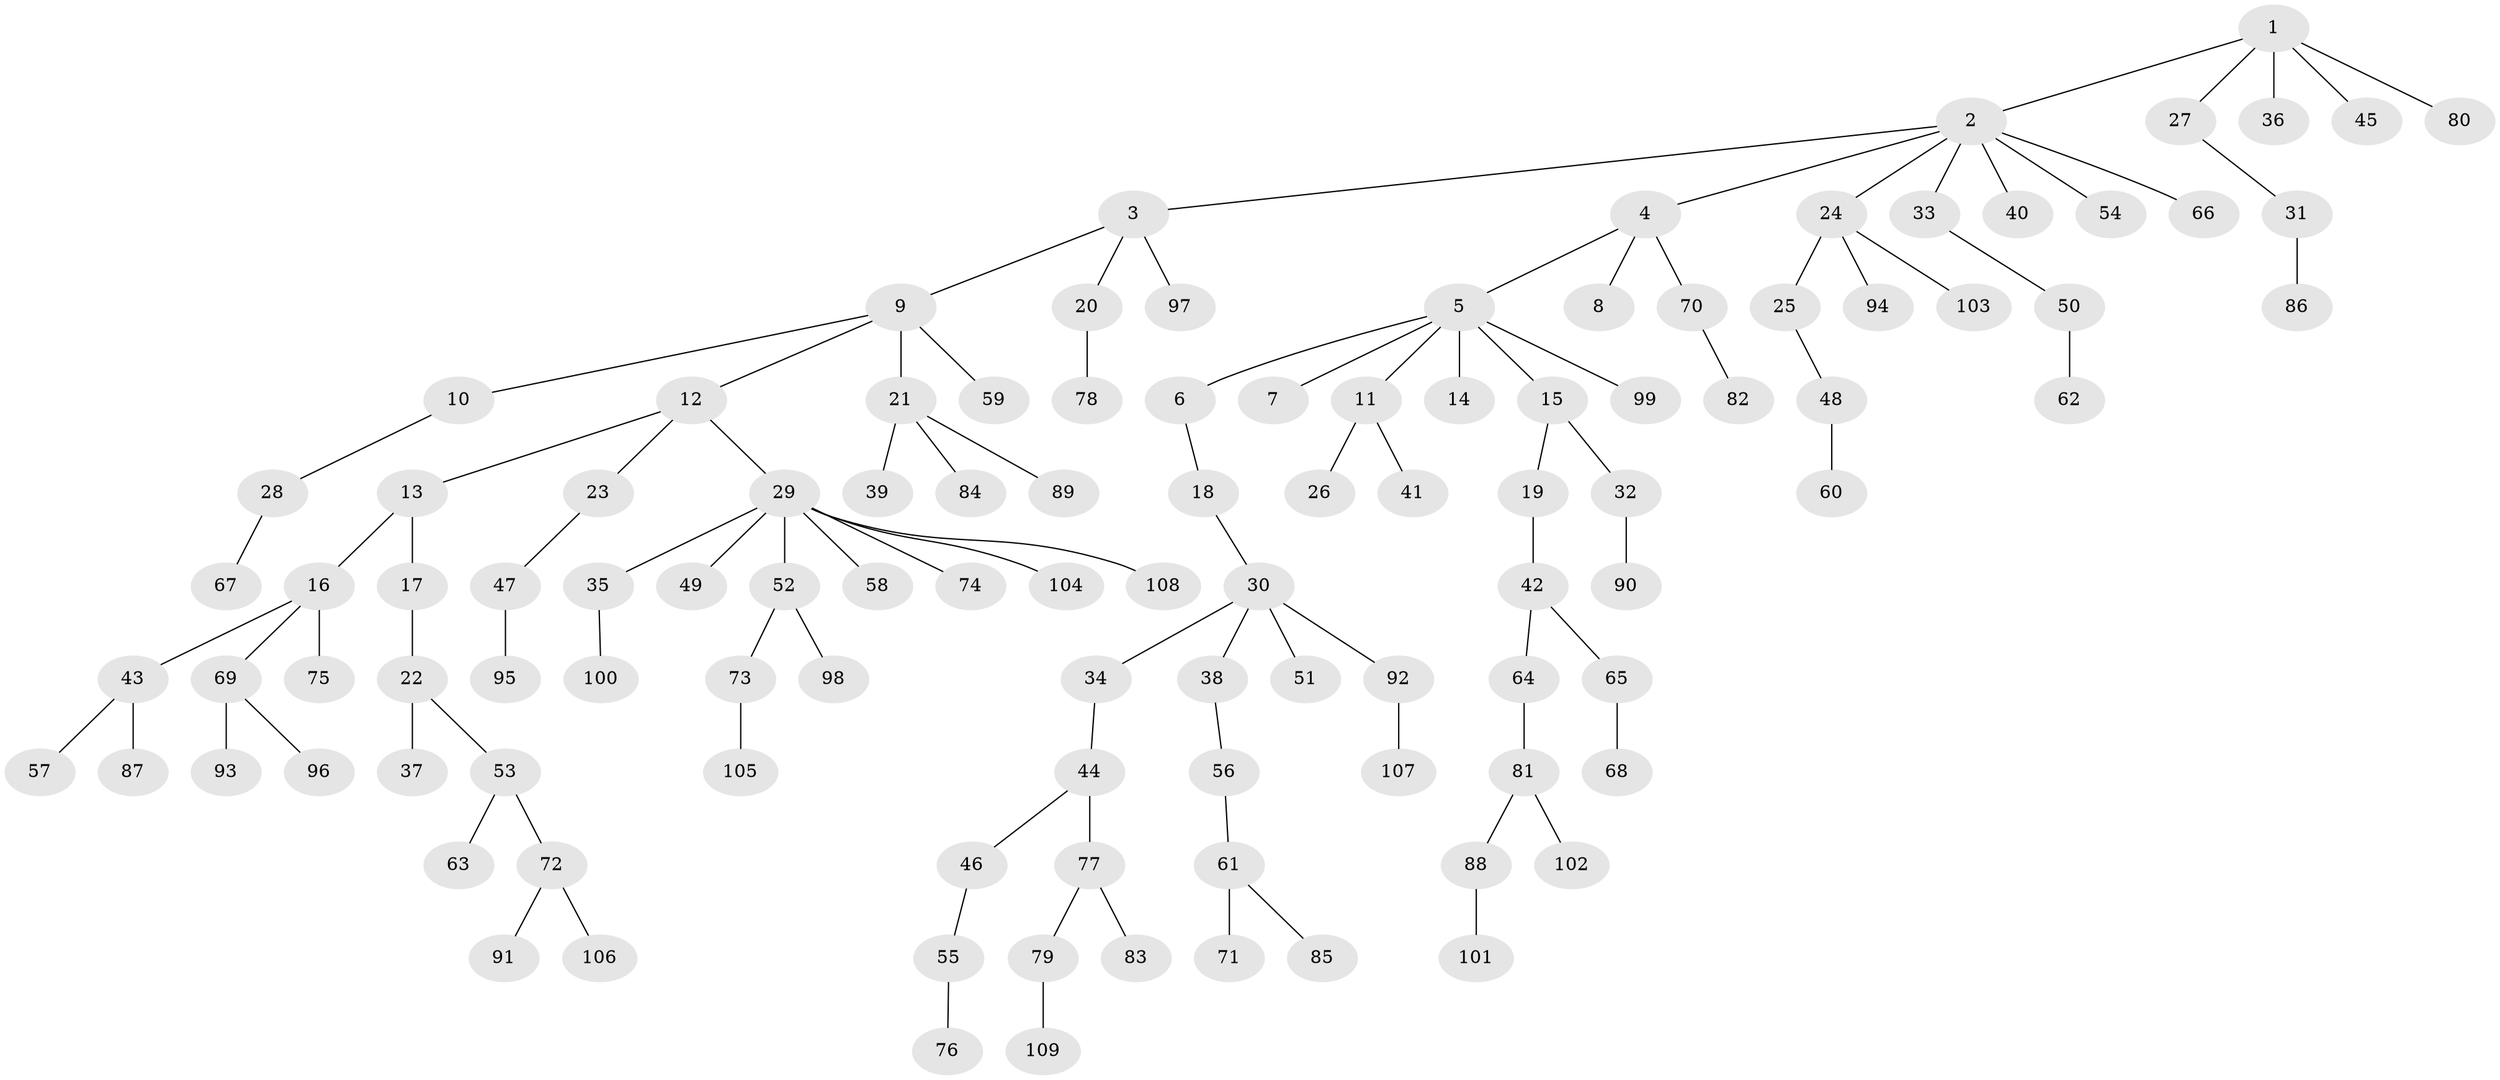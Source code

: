 // Generated by graph-tools (version 1.1) at 2025/02/03/09/25 03:02:22]
// undirected, 109 vertices, 108 edges
graph export_dot {
graph [start="1"]
  node [color=gray90,style=filled];
  1;
  2;
  3;
  4;
  5;
  6;
  7;
  8;
  9;
  10;
  11;
  12;
  13;
  14;
  15;
  16;
  17;
  18;
  19;
  20;
  21;
  22;
  23;
  24;
  25;
  26;
  27;
  28;
  29;
  30;
  31;
  32;
  33;
  34;
  35;
  36;
  37;
  38;
  39;
  40;
  41;
  42;
  43;
  44;
  45;
  46;
  47;
  48;
  49;
  50;
  51;
  52;
  53;
  54;
  55;
  56;
  57;
  58;
  59;
  60;
  61;
  62;
  63;
  64;
  65;
  66;
  67;
  68;
  69;
  70;
  71;
  72;
  73;
  74;
  75;
  76;
  77;
  78;
  79;
  80;
  81;
  82;
  83;
  84;
  85;
  86;
  87;
  88;
  89;
  90;
  91;
  92;
  93;
  94;
  95;
  96;
  97;
  98;
  99;
  100;
  101;
  102;
  103;
  104;
  105;
  106;
  107;
  108;
  109;
  1 -- 2;
  1 -- 27;
  1 -- 36;
  1 -- 45;
  1 -- 80;
  2 -- 3;
  2 -- 4;
  2 -- 24;
  2 -- 33;
  2 -- 40;
  2 -- 54;
  2 -- 66;
  3 -- 9;
  3 -- 20;
  3 -- 97;
  4 -- 5;
  4 -- 8;
  4 -- 70;
  5 -- 6;
  5 -- 7;
  5 -- 11;
  5 -- 14;
  5 -- 15;
  5 -- 99;
  6 -- 18;
  9 -- 10;
  9 -- 12;
  9 -- 21;
  9 -- 59;
  10 -- 28;
  11 -- 26;
  11 -- 41;
  12 -- 13;
  12 -- 23;
  12 -- 29;
  13 -- 16;
  13 -- 17;
  15 -- 19;
  15 -- 32;
  16 -- 43;
  16 -- 69;
  16 -- 75;
  17 -- 22;
  18 -- 30;
  19 -- 42;
  20 -- 78;
  21 -- 39;
  21 -- 84;
  21 -- 89;
  22 -- 37;
  22 -- 53;
  23 -- 47;
  24 -- 25;
  24 -- 94;
  24 -- 103;
  25 -- 48;
  27 -- 31;
  28 -- 67;
  29 -- 35;
  29 -- 49;
  29 -- 52;
  29 -- 58;
  29 -- 74;
  29 -- 104;
  29 -- 108;
  30 -- 34;
  30 -- 38;
  30 -- 51;
  30 -- 92;
  31 -- 86;
  32 -- 90;
  33 -- 50;
  34 -- 44;
  35 -- 100;
  38 -- 56;
  42 -- 64;
  42 -- 65;
  43 -- 57;
  43 -- 87;
  44 -- 46;
  44 -- 77;
  46 -- 55;
  47 -- 95;
  48 -- 60;
  50 -- 62;
  52 -- 73;
  52 -- 98;
  53 -- 63;
  53 -- 72;
  55 -- 76;
  56 -- 61;
  61 -- 71;
  61 -- 85;
  64 -- 81;
  65 -- 68;
  69 -- 93;
  69 -- 96;
  70 -- 82;
  72 -- 91;
  72 -- 106;
  73 -- 105;
  77 -- 79;
  77 -- 83;
  79 -- 109;
  81 -- 88;
  81 -- 102;
  88 -- 101;
  92 -- 107;
}
